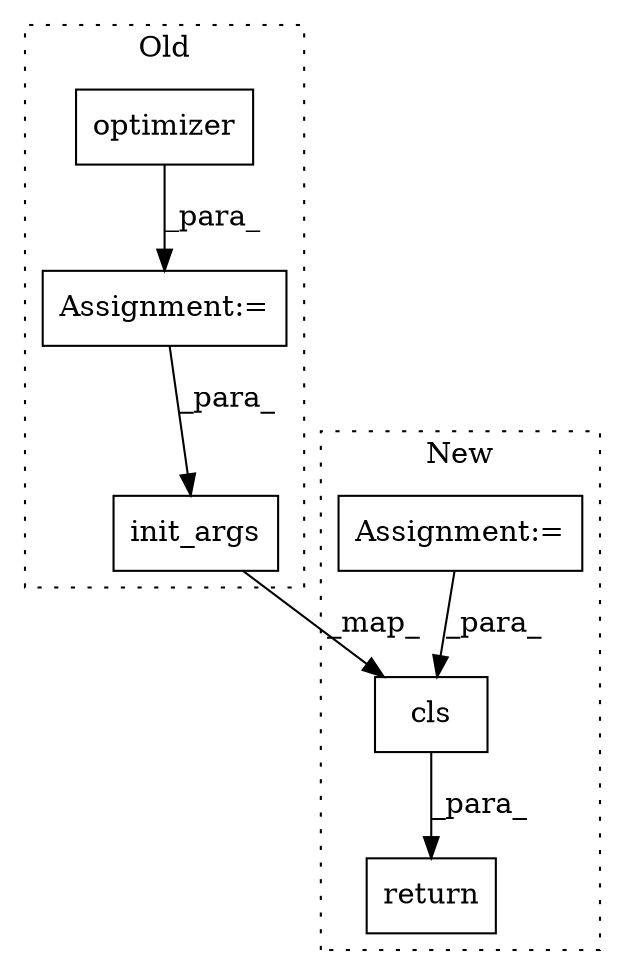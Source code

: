 digraph G {
subgraph cluster0 {
1 [label="optimizer" a="32" s="3170" l="11" shape="box"];
4 [label="init_args" a="32" s="3231,3326" l="10,1" shape="box"];
5 [label="Assignment:=" a="7" s="3169" l="1" shape="box"];
label = "Old";
style="dotted";
}
subgraph cluster1 {
2 [label="return" a="41" s="3855" l="7" shape="box"];
3 [label="cls" a="32" s="3862,3951" l="4,1" shape="box"];
6 [label="Assignment:=" a="7" s="3604" l="1" shape="box"];
label = "New";
style="dotted";
}
1 -> 5 [label="_para_"];
3 -> 2 [label="_para_"];
4 -> 3 [label="_map_"];
5 -> 4 [label="_para_"];
6 -> 3 [label="_para_"];
}